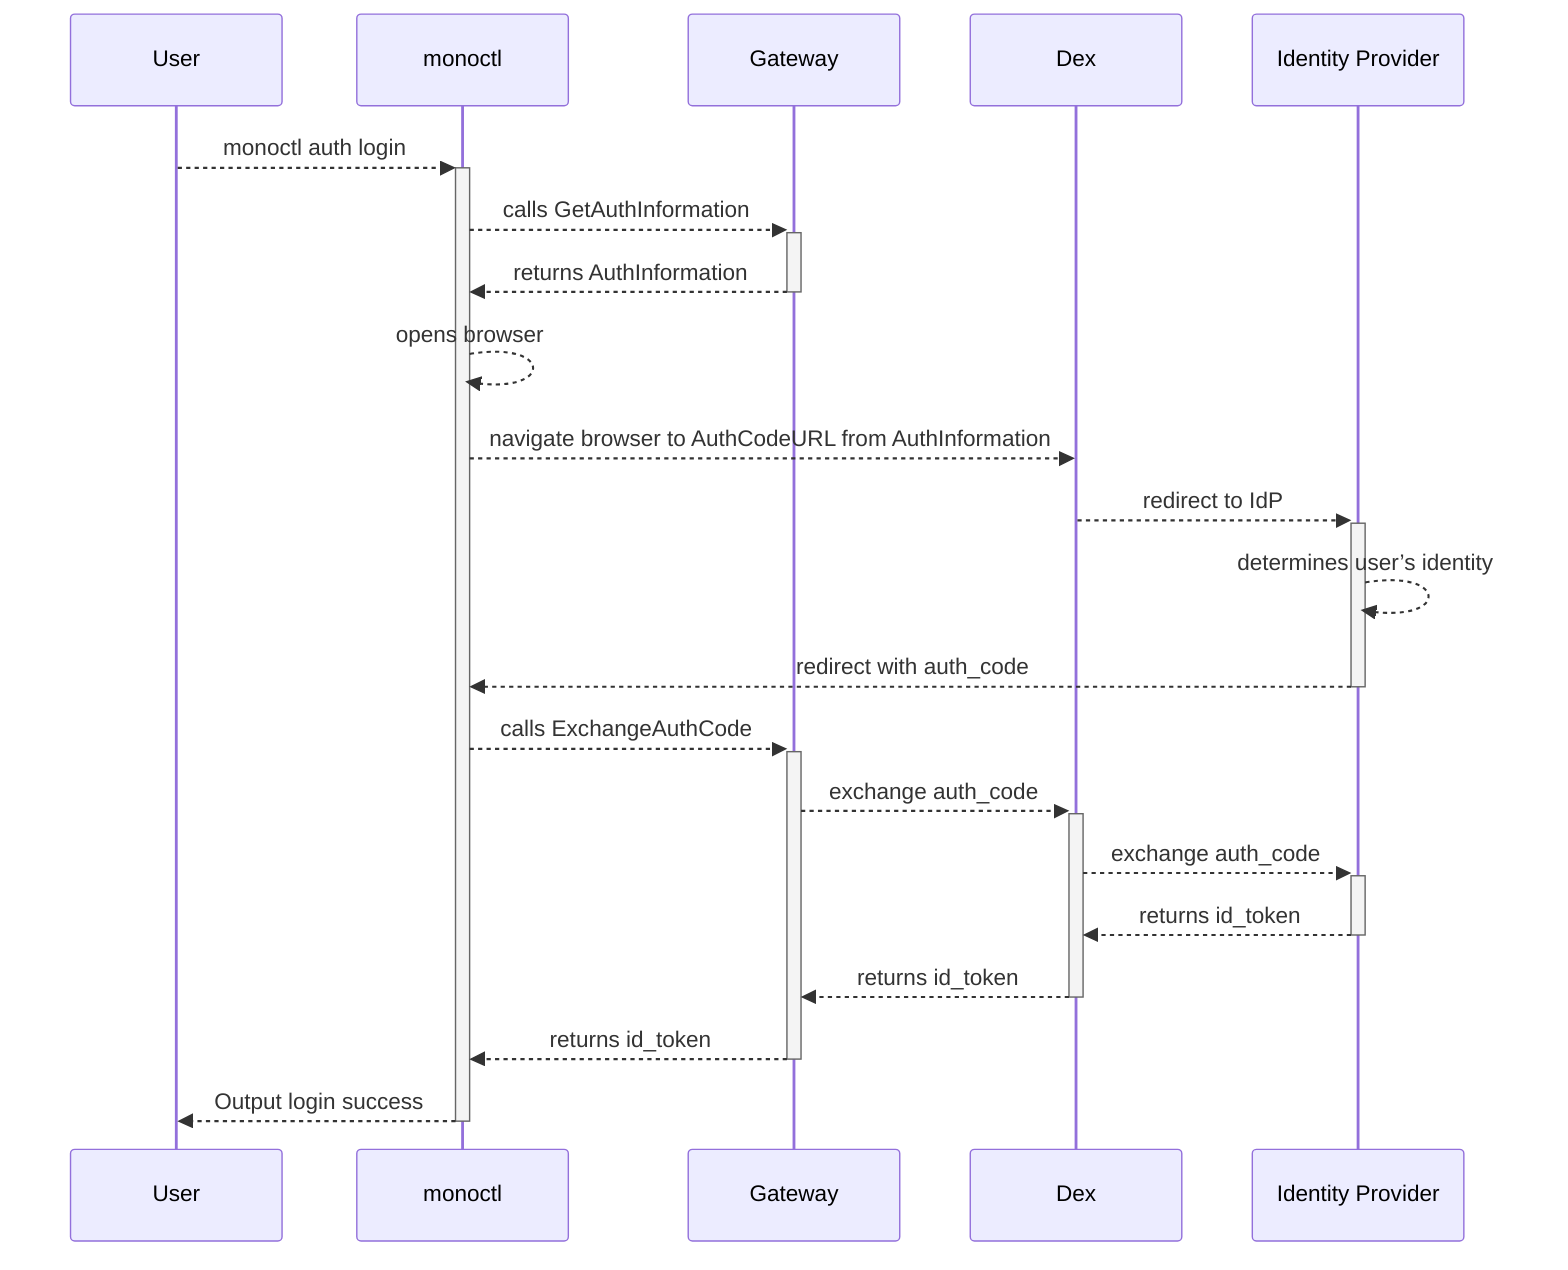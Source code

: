 sequenceDiagram
    participant U as User
    participant M as monoctl
    participant G as Gateway
    participant D as Dex
    participant I as Identity Provider
    U-->>+M: monoctl auth login
    M-->>+G: calls GetAuthInformation
    G-->>-M: returns AuthInformation
    M-->>M: opens browser
    M-->>D: navigate browser to AuthCodeURL from AuthInformation
    D-->>+I: redirect to IdP
    I-->>I: determines user’s identity
    I-->>-M: redirect with auth_code
    M-->>+G: calls ExchangeAuthCode
    G-->>+D: exchange auth_code
    D-->>+I: exchange auth_code
    I-->>-D: returns id_token
    D-->>-G: returns id_token
    G-->>-M: returns id_token
    M-->>-U: Output login success